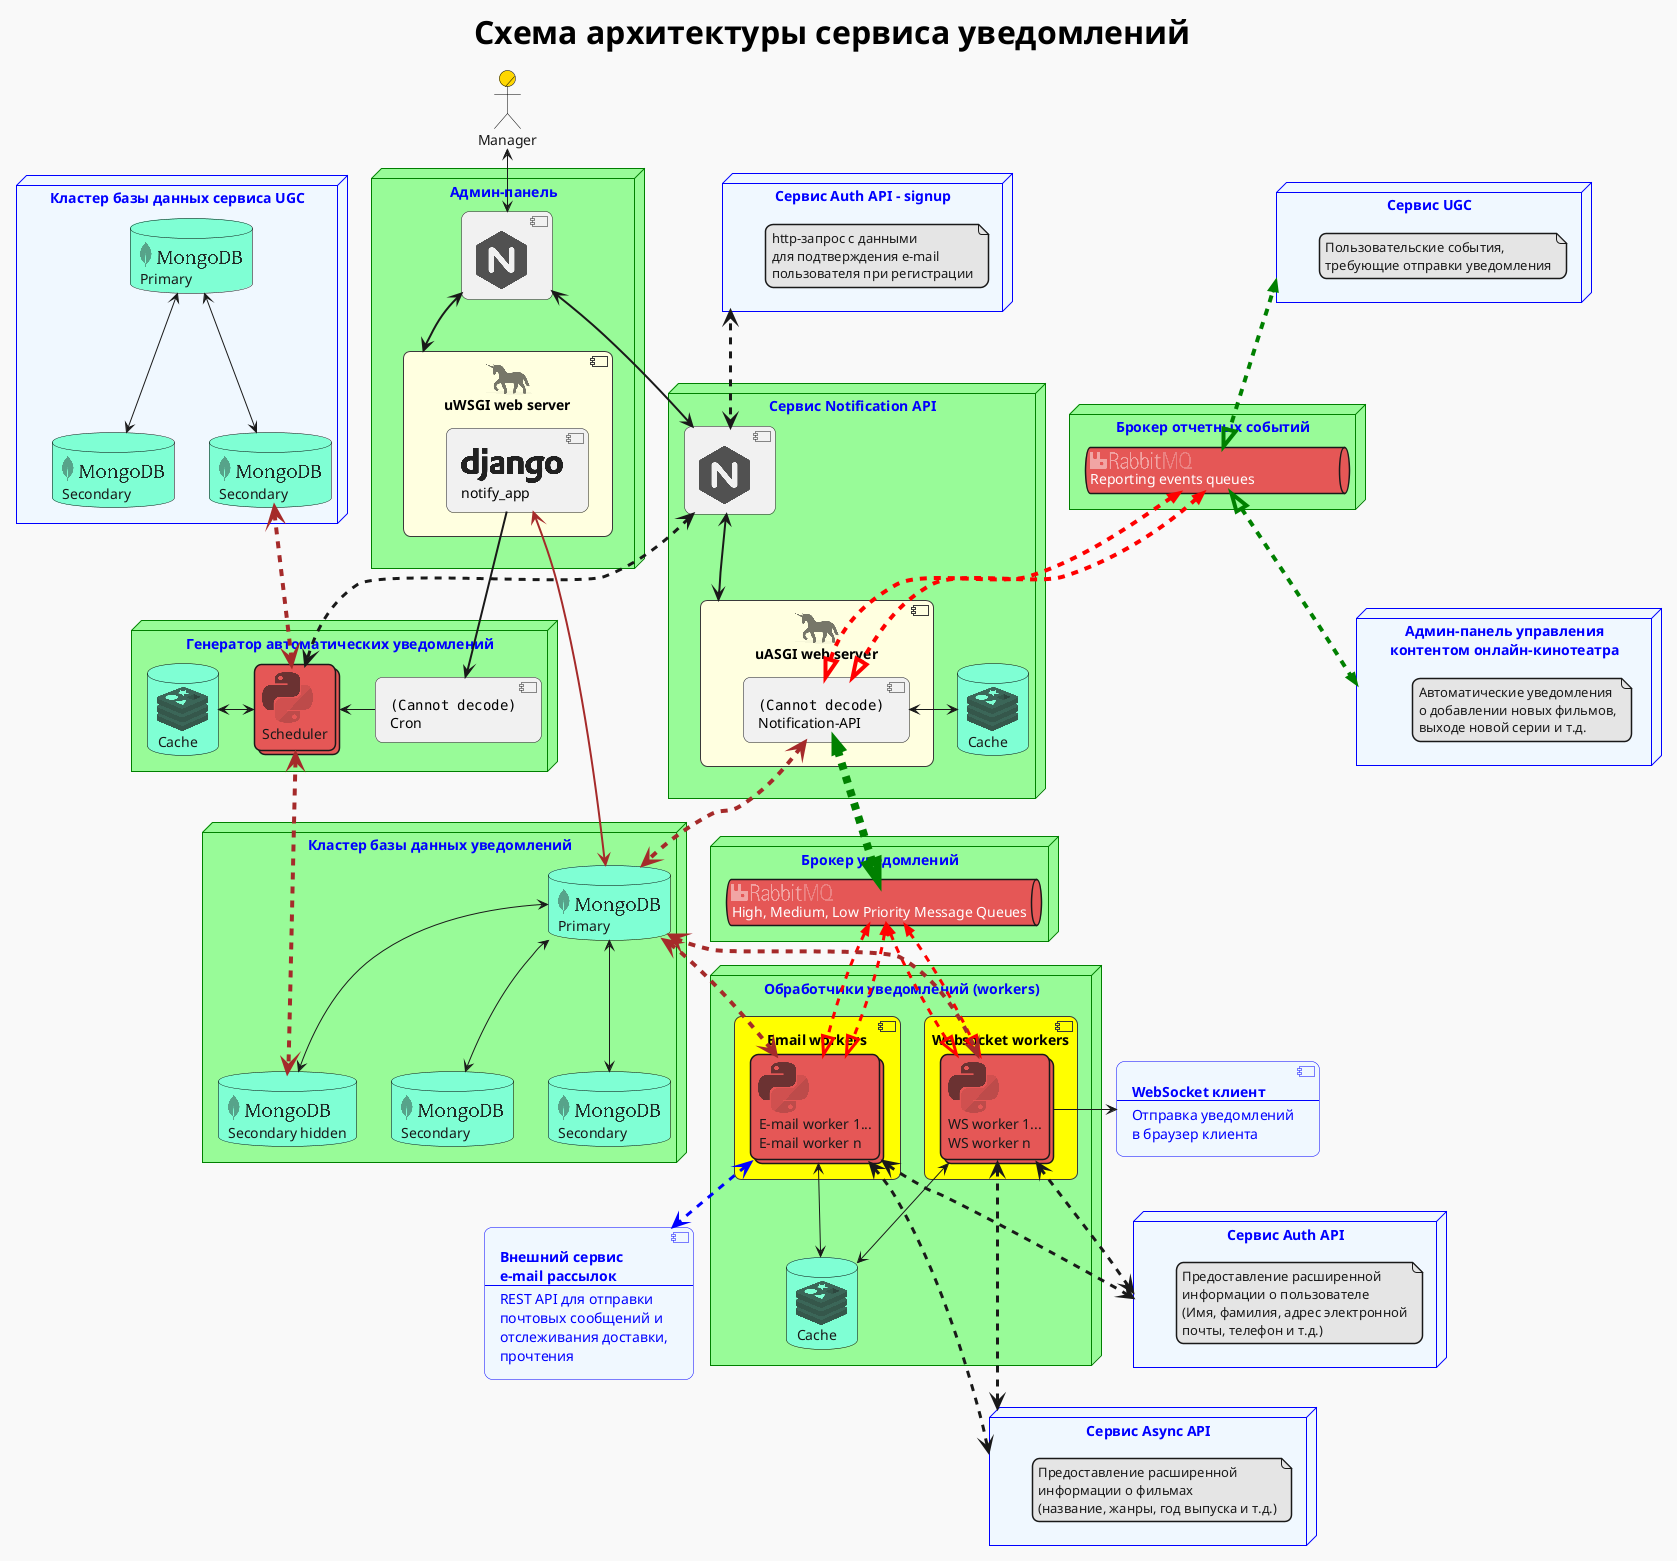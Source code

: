 @startuml
'https://plantuml.com/deployment-diagram
!theme mars

!include <logos/kafka>
!include <logos/elasticsearch>
!include <logos/nginx>
!include <logos/redis>
!include <logos/postgresql>
!include <logos/flask>
!include <logos/gunicorn>
!include <logos/jaeger>
!include <logos/django>
!include <logos/kibana>
!include <logos/python>
!include <logos/mongodb>
!include <logos/rabbitmq>


skinparam roundCorner 15
skinparam actor {
BorderColor black
BackgroundColor Gold
}
skinparam database {
BorderColor black
BackgroundColor Aquamarine
}

title <size:32>Схема архитектуры сервиса уведомлений


'Перечень основных узлов и компонентов диаграммы
actor/ Manager
node "Админ-панель" as admin_panel #palegreen;line:green;text:blue {
    component "<$nginx>" as nginx_notification_admin
    component "<$gunicorn>\nuWSGI web server" as gunicorn #lightyellow {
    component "<$django>\nnotify_app" as django
    }
    nginx_notification_admin <==> gunicorn
}
node "Сервис Notification API" as notification_api #palegreen;line:green;text:blue {
    component "<$nginx>" as nginx_notification
    component "<$gunicorn>\nuASGI web server" as uvicorn #lightyellow {
    component "<img:FastAPI.png>\nNotification-API" as notification_web_api
    }
    database "<$redis>\nCache" as redis_notification

    nginx_notification <==> uvicorn
    notification_web_api <-> redis_notification
}
node "Кластер базы данных уведомлений" as notification_db #palegreen;line:green;text:blue {
    database "<$mongodb>\nPrimary" as mongodb_notification_primary
    database "<$mongodb>\nSecondary" as mongodb_notification_secondary_1
    database "<$mongodb>\nSecondary" as mongodb_notification_secondary_2
    database "<$mongodb>\nSecondary hidden" as mongodb_notification_secondary_3

    mongodb_notification_primary <-down-> mongodb_notification_secondary_1
    mongodb_notification_primary <-down-> mongodb_notification_secondary_2
    mongodb_notification_primary <-down-> mongodb_notification_secondary_3
}
node "Генератор автоматических уведомлений" as scheduler #palegreen;line:green;text:blue {
    collections "<$python>\nScheduler" as script_scheduler
    component "<img:cron.png>\nCron" as crontab
    database "<$redis>\nCache" as redis_scheduler

    crontab -> script_scheduler
    redis_scheduler <-> script_scheduler
}
node "Брокер отчетных событий" as queues_reporting_events #palegreen;line:green;text:blue {
    queue "<$rabbitmq>\nReporting events queues                      " as rabbitmq_reporting_events
}

node "Брокер уведомлений" as queue_events #palegreen;line:green;text:blue {
    queue "<$rabbitmq>\nHigh, Medium, Low Priority Message Queues" as rabbitmq_message_queues
}

node "Обработчики уведомлений (workers)" as workers #palegreen;line:green;text:blue {
component "Websocket workers" as websocket_workers #yellow {
    collections "<$python>\nWS worker 1...\nWS worker n" as ws_workers
    }
component "Email workers" as email_workers #yellow {
    collections "<$python>\nE-mail worker 1...\nE-mail worker n" as em_workers
    }
    database "<$redis>\nCache" as redis_workers
'    websocket_workers -- email_workers #white
    ws_workers <--> redis_workers
    em_workers <--> redis_workers
}

node "Сервис UGC" as ugc_service #aliceblue;line:blue;text:blue {
    note as note1
    Пользовательские события,
    требующие отправки уведомления
    end note
}
node "Сервис Auth API" as auth_service #aliceblue;line:blue;text:blue {
    note as note2
    Предоставление расширенной
    информации о пользователе
    (Имя, фамилия, адрес электронной
    почты, телефон и т.д.)
    end note

}
node "Сервис Async API" as async_service #aliceblue;line:blue;text:blue {
    note as note3
    Предоставление расширенной
    информации о фильмах
    (название, жанры, год выпуска и т.д.)
    end note
}
node "Админ-панель управления\nконтентом онлайн-кинотеатра" as movies_admin_service #aliceblue;line:blue;text:blue {
    note as note4
    Автоматические уведомления
    о добавлении новых фильмов,
    выходе новой серии и т.д.
    end note
}
ugc_service -[hidden]- movies_admin_service
movies_admin_service -[hidden]- auth_service
auth_service -[hidden]- async_service

node "Кластер базы данных сервиса UGC" as ugc_db #aliceblue;line:blue;text:blue {
    database "<$mongodb>\nPrimary" as mongodb_ugc_primary
    database "<$mongodb>\nSecondary" as mongodb_ugc_secondary_1
    database "<$mongodb>\nSecondary" as mongodb_ugc_secondary_2

    mongodb_ugc_primary <--> mongodb_ugc_secondary_1
    mongodb_ugc_primary <--> mongodb_ugc_secondary_2
}

node "Сервис Auth API - signup" as auth_service1 #aliceblue;line:blue;text:blue {
    note as note5
    http-запрос с данными
    для подтверждения e-mail
    пользователя при регистрации
    end note
}

component external_email_service #aliceblue;line:blue;text:blue [
<b>Внешний сервис
<b>e-mail рассылок
---
REST API для отправки
почтовых сообщений и
отслеживания доставки,
прочтения
]

component ws_clients #aliceblue;line:blue;text:blue [
<b>WebSocket клиент
---
Отправка уведомлений
в браузер клиента
]

'Связи между компонентами
Manager <--> nginx_notification_admin
django <=[#brown,thickness=4]=> mongodb_notification_primary

notification_web_api <-[#brown,dashed,thickness=4]-> mongodb_notification_primary
ugc_service <<-[#green,dashed,thickness=4]-|> rabbitmq_reporting_events
rabbitmq_reporting_events <|-[#green,dashed,thickness=4]->> movies_admin_service

rabbitmq_reporting_events <<-[#red,dashed,thickness=4]-|> notification_web_api
rabbitmq_reporting_events <<-[#red,dashed,thickness=4]-|> notification_web_api
rabbitmq_message_queues  <<-[#red,dashed,thickness=3]-|> ws_workers
rabbitmq_message_queues  <<-[#red,dashed,thickness=3]-|> ws_workers
rabbitmq_message_queues  <<-[#red,dashed,thickness=3]-|> em_workers
rabbitmq_message_queues  <<-[#red,dashed,thickness=3]-|> em_workers
em_workers <-[#blue,dashed,thickness=3]-> external_email_service

notification_web_api <<-[#green,dashed,thickness=8]-|> rabbitmq_message_queues
nginx_notification_admin <==> nginx_notification

mongodb_notification_primary <-[#brown,dashed,thickness=4]-> ws_workers
mongodb_notification_primary <-[#brown,dashed,thickness=4]-> em_workers
ws_workers <.[thickness=3].> async_service
em_workers <.[thickness=3].> async_service
ws_workers <.[thickness=3].> auth_service
em_workers <.[thickness=3].> auth_service

script_scheduler <-[#brown,dashed,thickness=4]-> mongodb_notification_secondary_3
mongodb_ugc_secondary_1 <-[#brown,dashed,thickness=4]-> script_scheduler
django ==> crontab
nginx_notification <.[thickness=3].> script_scheduler
auth_service1 <.[thickness=3].> nginx_notification
ws_workers -> ws_clients

@enduml